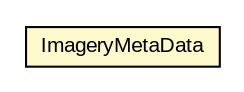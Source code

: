 #!/usr/local/bin/dot
#
# Class diagram 
# Generated by UMLGraph version R5_6-24-gf6e263 (http://www.umlgraph.org/)
#

digraph G {
	edge [fontname="arial",fontsize=10,labelfontname="arial",labelfontsize=10];
	node [fontname="arial",fontsize=10,shape=plaintext];
	nodesep=0.25;
	ranksep=0.5;
	// org.osmdroid.tileprovider.tilesource.bing.imagerymetadata.ImageryMetaData
	c533 [label=<<table title="org.osmdroid.tileprovider.tilesource.bing.imagerymetadata.ImageryMetaData" border="0" cellborder="1" cellspacing="0" cellpadding="2" port="p" bgcolor="lemonChiffon" href="./ImageryMetaData.html">
		<tr><td><table border="0" cellspacing="0" cellpadding="1">
<tr><td align="center" balign="center"> ImageryMetaData </td></tr>
		</table></td></tr>
		</table>>, URL="./ImageryMetaData.html", fontname="arial", fontcolor="black", fontsize=10.0];
}

